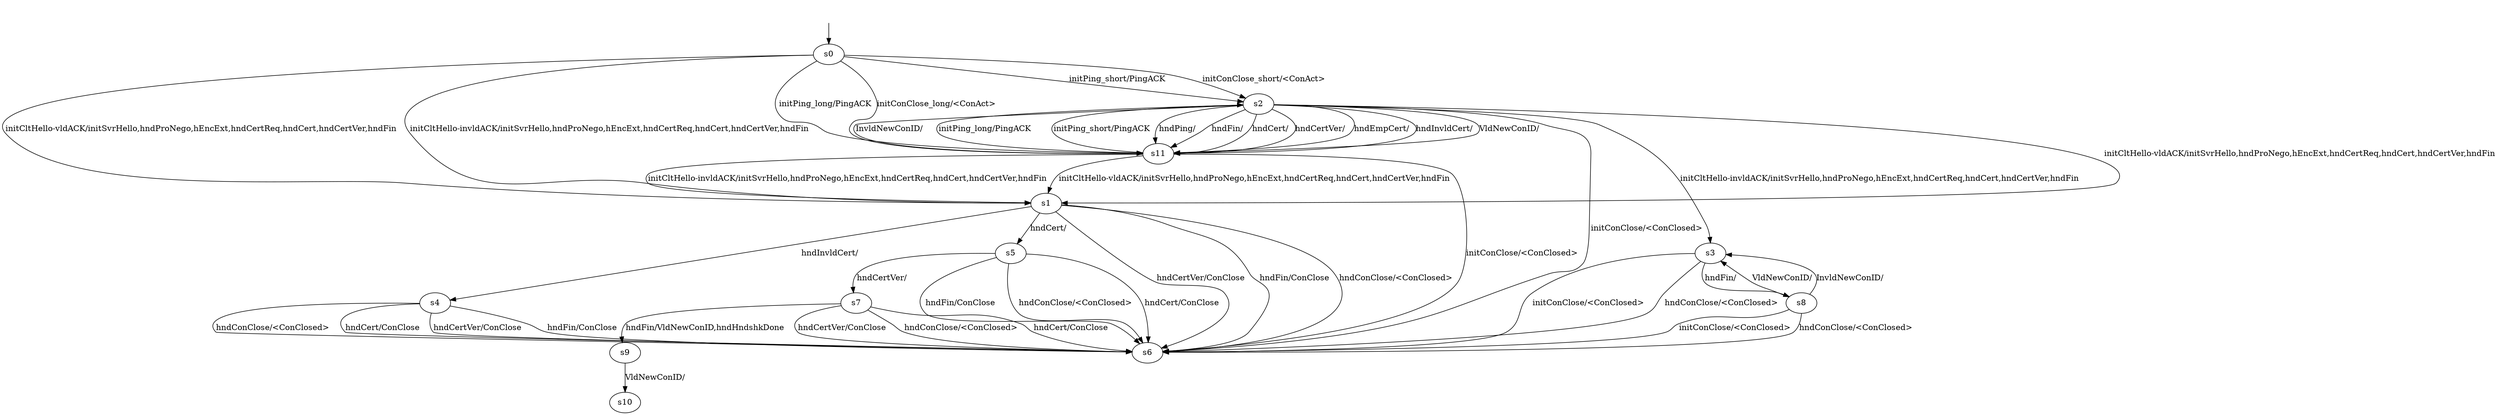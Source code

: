 digraph "picoModels/pico-BWCA-0/learnedModel" {
s0 [label=s0];
s1 [label=s1];
s2 [label=s2];
s3 [label=s3];
s4 [label=s4];
s5 [label=s5];
s6 [label=s6];
s7 [label=s7];
s8 [label=s8];
s9 [label=s9];
s10 [label=s10];
s11 [label=s11];
s0 -> s2  [label="initPing_short/PingACK "];
s0 -> s2  [label="initConClose_short/<ConAct> "];
s0 -> s1  [label="initCltHello-vldACK/initSvrHello,hndProNego,hEncExt,hndCertReq,hndCert,hndCertVer,hndFin "];
s0 -> s1  [label="initCltHello-invldACK/initSvrHello,hndProNego,hEncExt,hndCertReq,hndCert,hndCertVer,hndFin "];
s0 -> s11  [label="initPing_long/PingACK "];
s0 -> s11  [label="initConClose_long/<ConAct> "];
s1 -> s6  [label="hndFin/ConClose "];
s1 -> s6  [label="hndConClose/<ConClosed> "];
s1 -> s5  [label="hndCert/ "];
s1 -> s6  [label="hndCertVer/ConClose "];
s1 -> s4  [label="hndInvldCert/ "];
s2 -> s6  [label="initConClose/<ConClosed> "];
s2 -> s1  [label="initCltHello-vldACK/initSvrHello,hndProNego,hEncExt,hndCertReq,hndCert,hndCertVer,hndFin "];
s2 -> s3  [label="initCltHello-invldACK/initSvrHello,hndProNego,hEncExt,hndCertReq,hndCert,hndCertVer,hndFin "];
s2 -> s11  [label="hndPing/ "];
s2 -> s11  [label="hndFin/ "];
s2 -> s11  [label="hndCert/ "];
s2 -> s11  [label="hndCertVer/ "];
s2 -> s11  [label="hndEmpCert/ "];
s2 -> s11  [label="hndInvldCert/ "];
s2 -> s11  [label="VldNewConID/ "];
s2 -> s11  [label="InvldNewConID/ "];
s2 -> s11  [label="initPing_long/PingACK "];
s3 -> s6  [label="initConClose/<ConClosed> "];
s3 -> s8  [label="hndFin/ "];
s3 -> s6  [label="hndConClose/<ConClosed> "];
s4 -> s6  [label="hndFin/ConClose "];
s4 -> s6  [label="hndConClose/<ConClosed> "];
s4 -> s6  [label="hndCert/ConClose "];
s4 -> s6  [label="hndCertVer/ConClose "];
s5 -> s6  [label="hndFin/ConClose "];
s5 -> s6  [label="hndConClose/<ConClosed> "];
s5 -> s6  [label="hndCert/ConClose "];
s5 -> s7  [label="hndCertVer/ "];
s7 -> s9  [label="hndFin/VldNewConID,hndHndshkDone "];
s7 -> s6  [label="hndConClose/<ConClosed> "];
s7 -> s6  [label="hndCert/ConClose "];
s7 -> s6  [label="hndCertVer/ConClose "];
s8 -> s6  [label="initConClose/<ConClosed> "];
s8 -> s6  [label="hndConClose/<ConClosed> "];
s8 -> s3  [label="VldNewConID/ "];
s8 -> s3  [label="InvldNewConID/ "];
s9 -> s10  [label="VldNewConID/ "];
s11 -> s2  [label="initPing_short/PingACK "];
s11 -> s6  [label="initConClose/<ConClosed> "];
s11 -> s1  [label="initCltHello-vldACK/initSvrHello,hndProNego,hEncExt,hndCertReq,hndCert,hndCertVer,hndFin "];
s11 -> s1  [label="initCltHello-invldACK/initSvrHello,hndProNego,hEncExt,hndCertReq,hndCert,hndCertVer,hndFin "];
__start0 [label="", shape=none];
__start0 -> s0  [label=""];
}
